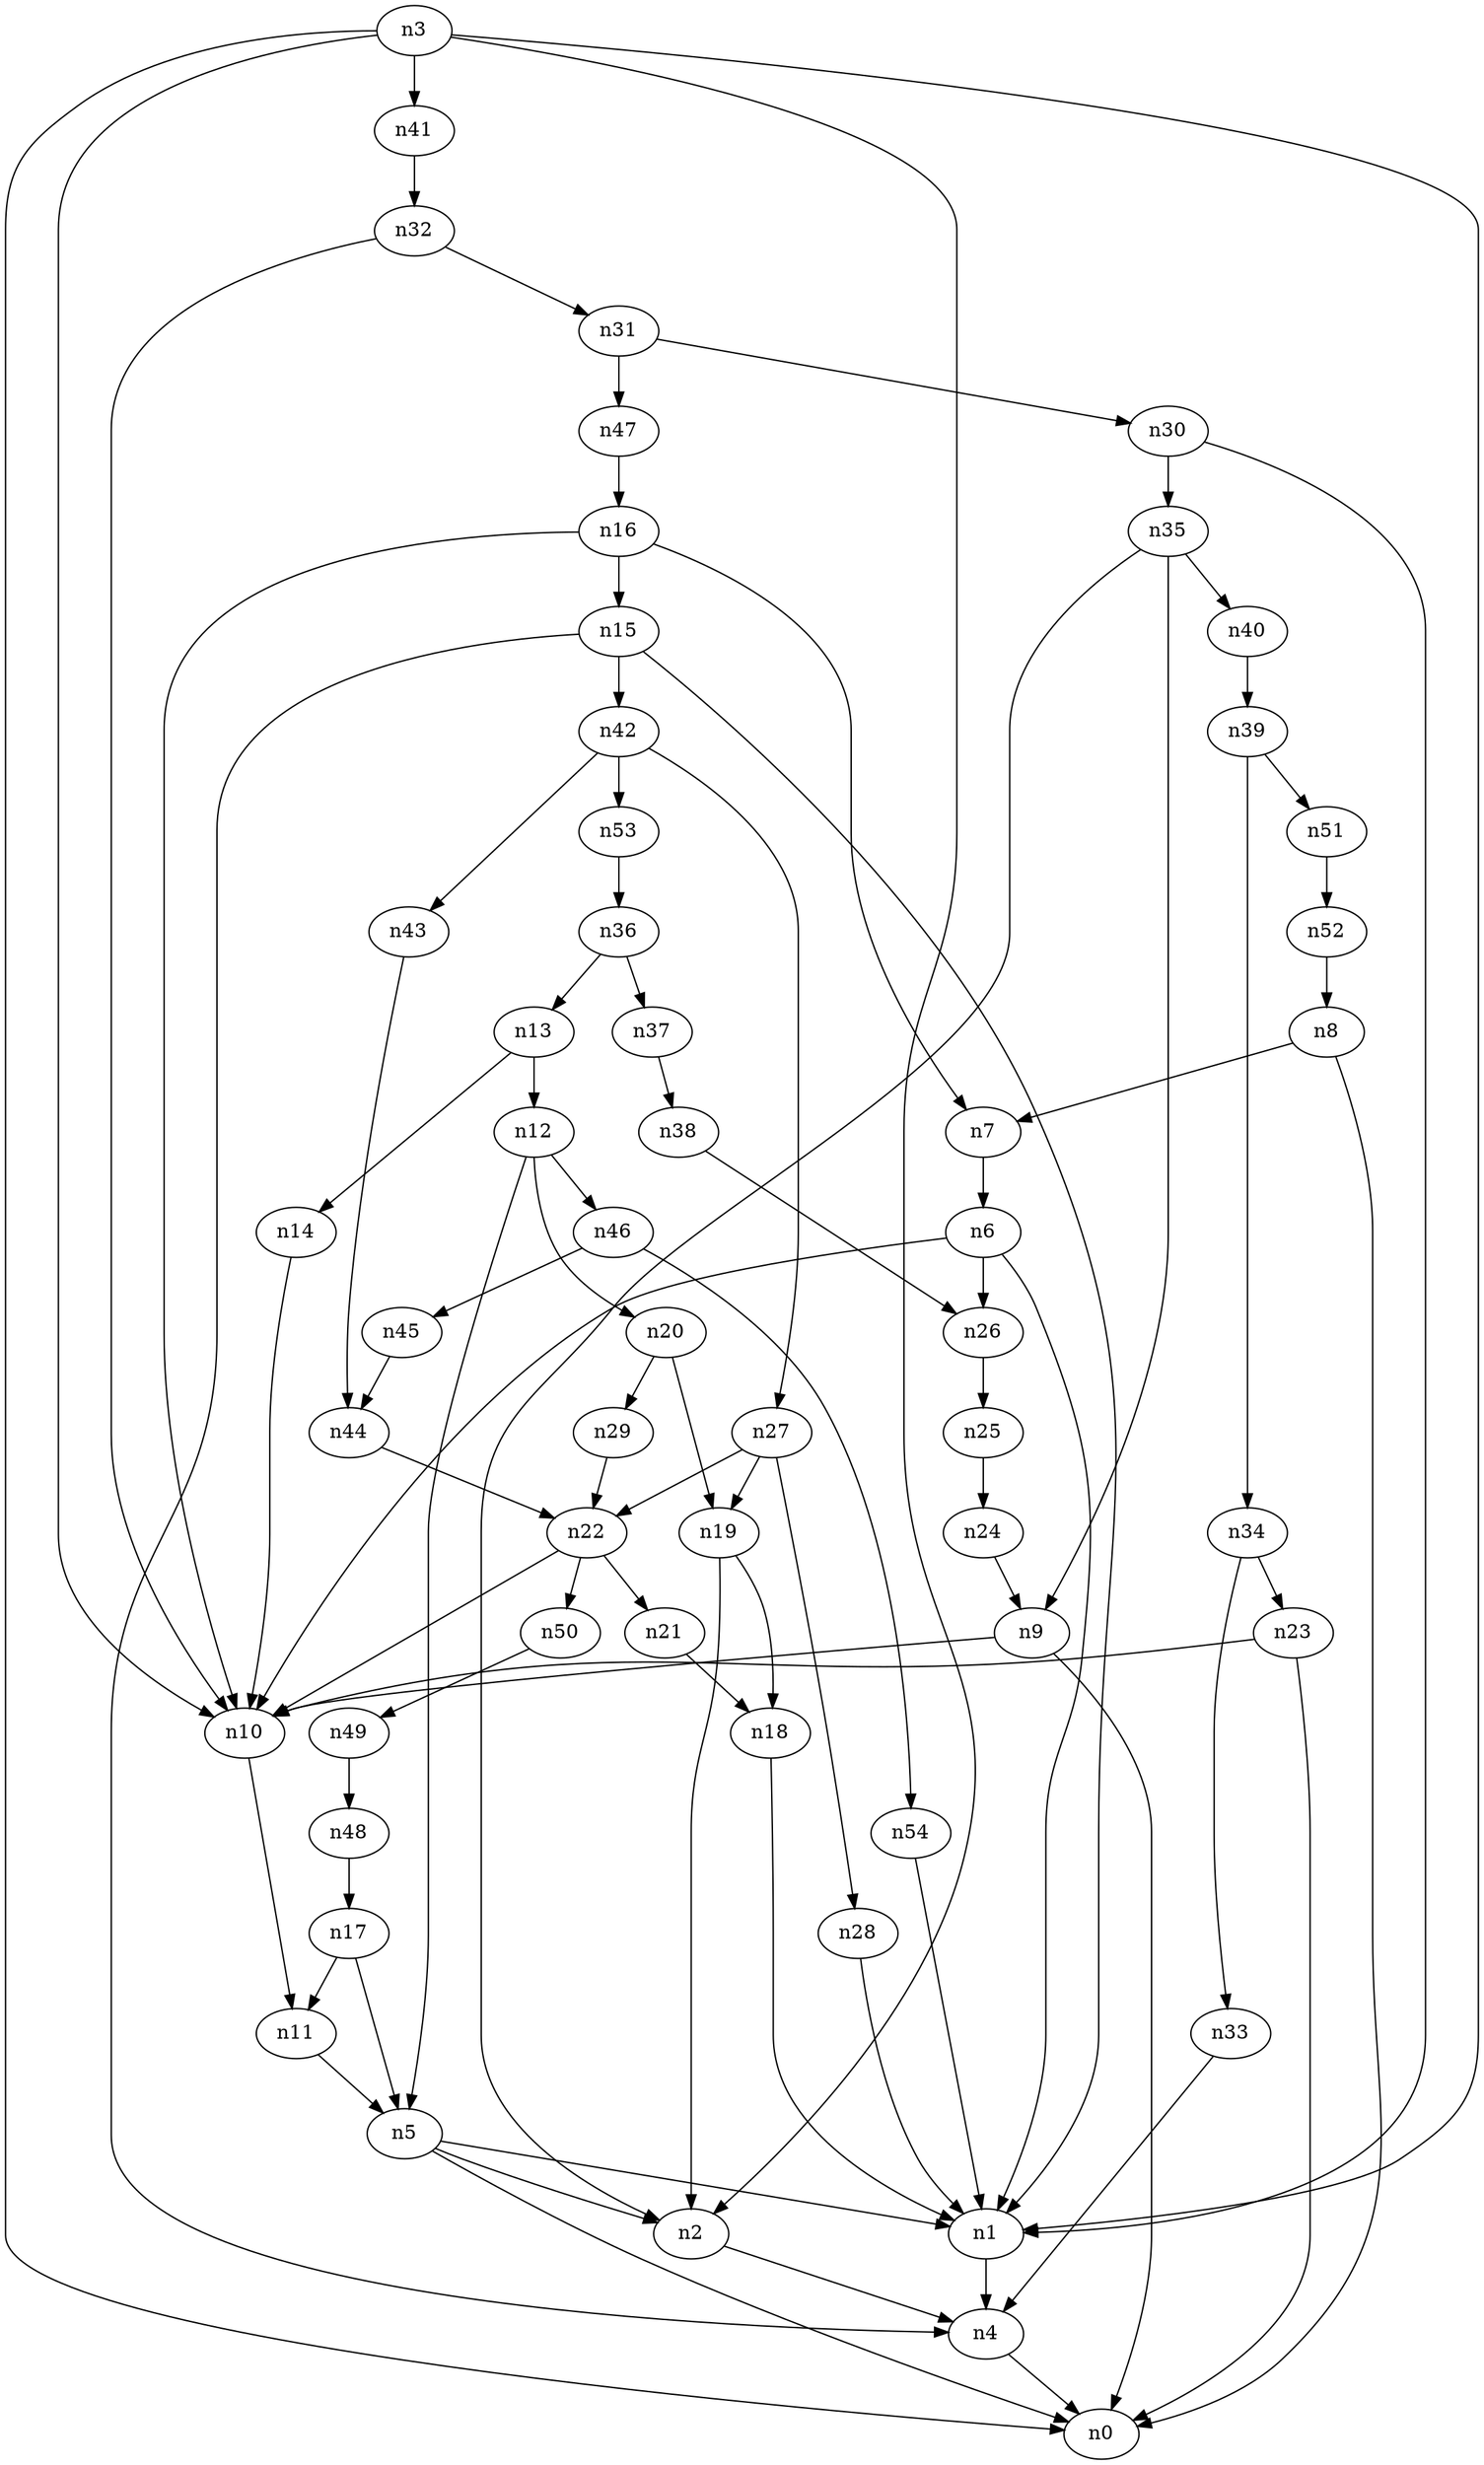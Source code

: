 digraph G {
	n1 -> n4	 [_graphml_id=e4];
	n2 -> n4	 [_graphml_id=e7];
	n3 -> n0	 [_graphml_id=e0];
	n3 -> n1	 [_graphml_id=e3];
	n3 -> n2	 [_graphml_id=e6];
	n3 -> n10	 [_graphml_id=e18];
	n3 -> n41	 [_graphml_id=e66];
	n4 -> n0	 [_graphml_id=e1];
	n5 -> n0	 [_graphml_id=e2];
	n5 -> n1	 [_graphml_id=e5];
	n5 -> n2	 [_graphml_id=e8];
	n6 -> n1	 [_graphml_id=e9];
	n6 -> n10	 [_graphml_id=e15];
	n6 -> n26	 [_graphml_id=e41];
	n7 -> n6	 [_graphml_id=e10];
	n8 -> n0	 [_graphml_id=e12];
	n8 -> n7	 [_graphml_id=e11];
	n9 -> n0	 [_graphml_id=e13];
	n9 -> n10	 [_graphml_id=e14];
	n10 -> n11	 [_graphml_id=e16];
	n11 -> n5	 [_graphml_id=e17];
	n12 -> n5	 [_graphml_id=e19];
	n12 -> n20	 [_graphml_id=e32];
	n12 -> n46	 [_graphml_id=e74];
	n13 -> n12	 [_graphml_id=e20];
	n13 -> n14	 [_graphml_id=e21];
	n14 -> n10	 [_graphml_id=e22];
	n15 -> n1	 [_graphml_id=e23];
	n15 -> n4	 [_graphml_id=e67];
	n15 -> n42	 [_graphml_id=e68];
	n16 -> n7	 [_graphml_id=e28];
	n16 -> n10	 [_graphml_id=e25];
	n16 -> n15	 [_graphml_id=e24];
	n17 -> n5	 [_graphml_id=e26];
	n17 -> n11	 [_graphml_id=e27];
	n18 -> n1	 [_graphml_id=e29];
	n19 -> n2	 [_graphml_id=e57];
	n19 -> n18	 [_graphml_id=e30];
	n20 -> n19	 [_graphml_id=e31];
	n20 -> n29	 [_graphml_id=e45];
	n21 -> n18	 [_graphml_id=e33];
	n22 -> n10	 [_graphml_id=e35];
	n22 -> n21	 [_graphml_id=e34];
	n22 -> n50	 [_graphml_id=e81];
	n23 -> n0	 [_graphml_id=e36];
	n23 -> n10	 [_graphml_id=e37];
	n24 -> n9	 [_graphml_id=e38];
	n25 -> n24	 [_graphml_id=e39];
	n26 -> n25	 [_graphml_id=e40];
	n27 -> n19	 [_graphml_id=e42];
	n27 -> n22	 [_graphml_id=e47];
	n27 -> n28	 [_graphml_id=e43];
	n28 -> n1	 [_graphml_id=e44];
	n29 -> n22	 [_graphml_id=e46];
	n30 -> n1	 [_graphml_id=e48];
	n30 -> n35	 [_graphml_id=e87];
	n31 -> n30	 [_graphml_id=e49];
	n31 -> n47	 [_graphml_id=e76];
	n32 -> n10	 [_graphml_id=e51];
	n32 -> n31	 [_graphml_id=e50];
	n33 -> n4	 [_graphml_id=e52];
	n34 -> n23	 [_graphml_id=e54];
	n34 -> n33	 [_graphml_id=e53];
	n35 -> n2	 [_graphml_id=e56];
	n35 -> n9	 [_graphml_id=e55];
	n35 -> n40	 [_graphml_id=e64];
	n36 -> n13	 [_graphml_id=e58];
	n36 -> n37	 [_graphml_id=e59];
	n37 -> n38	 [_graphml_id=e60];
	n38 -> n26	 [_graphml_id=e61];
	n39 -> n34	 [_graphml_id=e62];
	n39 -> n51	 [_graphml_id=e82];
	n40 -> n39	 [_graphml_id=e63];
	n41 -> n32	 [_graphml_id=e65];
	n42 -> n27	 [_graphml_id=e77];
	n42 -> n43	 [_graphml_id=e69];
	n42 -> n53	 [_graphml_id=e86];
	n43 -> n44	 [_graphml_id=e70];
	n44 -> n22	 [_graphml_id=e71];
	n45 -> n44	 [_graphml_id=e72];
	n46 -> n45	 [_graphml_id=e73];
	n46 -> n54	 [_graphml_id=e89];
	n47 -> n16	 [_graphml_id=e75];
	n48 -> n17	 [_graphml_id=e78];
	n49 -> n48	 [_graphml_id=e79];
	n50 -> n49	 [_graphml_id=e80];
	n51 -> n52	 [_graphml_id=e83];
	n52 -> n8	 [_graphml_id=e84];
	n53 -> n36	 [_graphml_id=e85];
	n54 -> n1	 [_graphml_id=e88];
}
